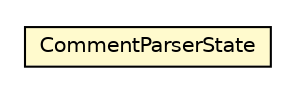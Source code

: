#!/usr/local/bin/dot
#
# Class diagram 
# Generated by UMLGraph version R5_6-24-gf6e263 (http://www.umlgraph.org/)
#

digraph G {
	edge [fontname="Helvetica",fontsize=10,labelfontname="Helvetica",labelfontsize=10];
	node [fontname="Helvetica",fontsize=10,shape=plaintext];
	nodesep=0.25;
	ranksep=0.5;
	// org.universAAL.support.directives.checks.LicenseHeaderCheckFix.CommentParserState
	c5224878 [label=<<table title="org.universAAL.support.directives.checks.LicenseHeaderCheckFix.CommentParserState" border="0" cellborder="1" cellspacing="0" cellpadding="2" port="p" bgcolor="lemonChiffon" href="./LicenseHeaderCheckFix.CommentParserState.html">
		<tr><td><table border="0" cellspacing="0" cellpadding="1">
<tr><td align="center" balign="center"> CommentParserState </td></tr>
		</table></td></tr>
		</table>>, URL="./LicenseHeaderCheckFix.CommentParserState.html", fontname="Helvetica", fontcolor="black", fontsize=10.0];
}

